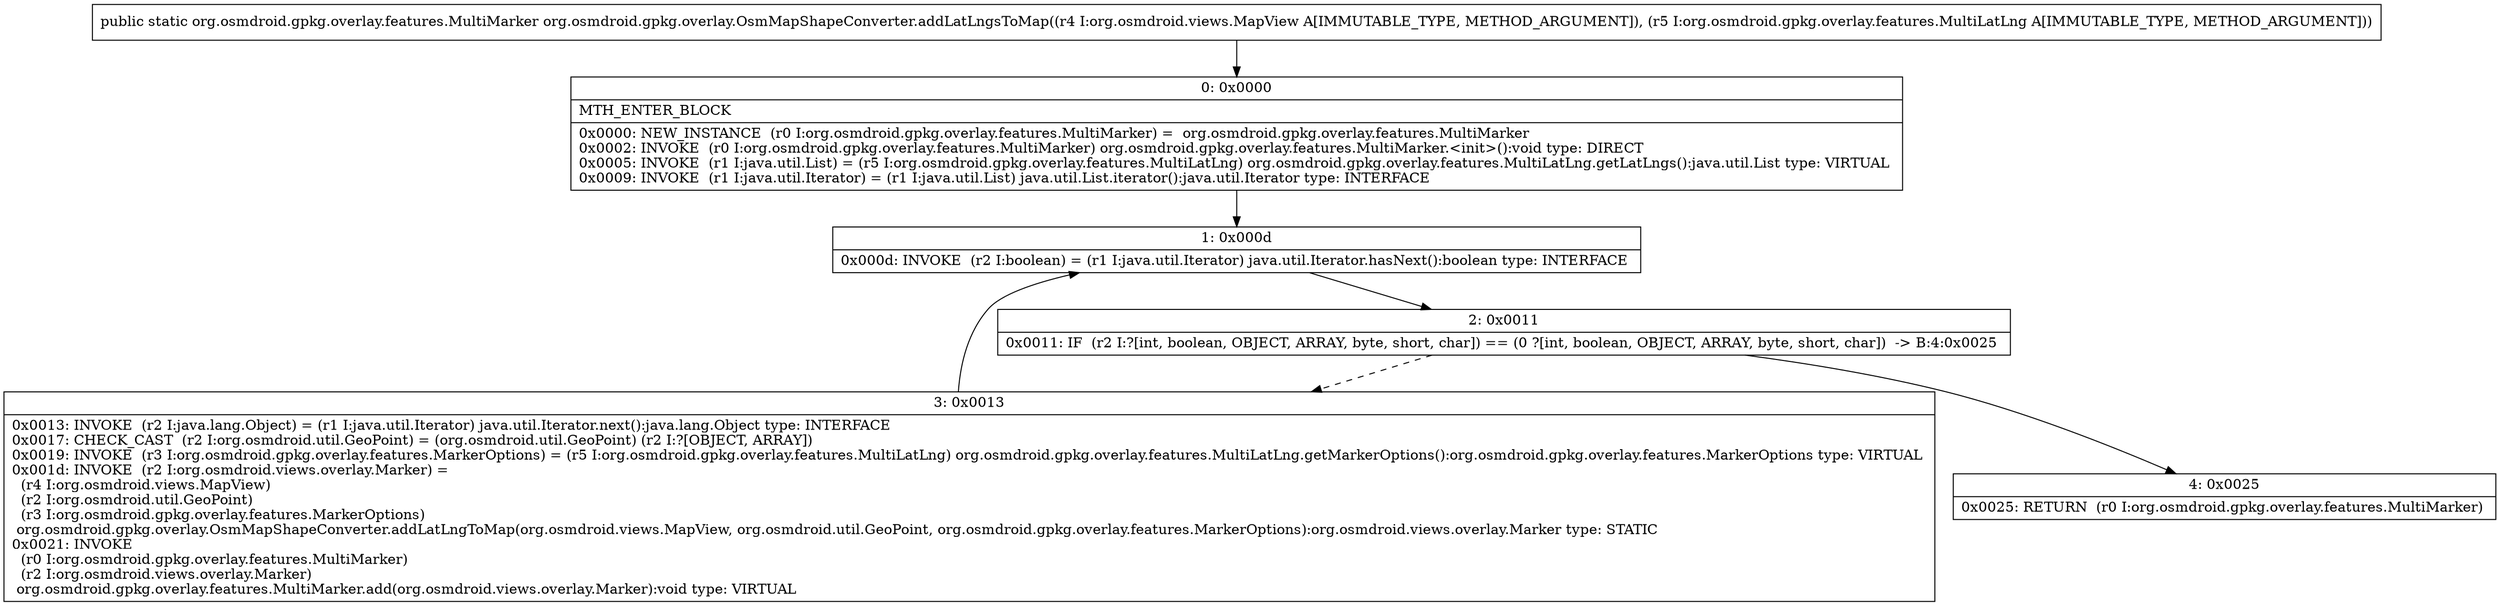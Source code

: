 digraph "CFG fororg.osmdroid.gpkg.overlay.OsmMapShapeConverter.addLatLngsToMap(Lorg\/osmdroid\/views\/MapView;Lorg\/osmdroid\/gpkg\/overlay\/features\/MultiLatLng;)Lorg\/osmdroid\/gpkg\/overlay\/features\/MultiMarker;" {
Node_0 [shape=record,label="{0\:\ 0x0000|MTH_ENTER_BLOCK\l|0x0000: NEW_INSTANCE  (r0 I:org.osmdroid.gpkg.overlay.features.MultiMarker) =  org.osmdroid.gpkg.overlay.features.MultiMarker \l0x0002: INVOKE  (r0 I:org.osmdroid.gpkg.overlay.features.MultiMarker) org.osmdroid.gpkg.overlay.features.MultiMarker.\<init\>():void type: DIRECT \l0x0005: INVOKE  (r1 I:java.util.List) = (r5 I:org.osmdroid.gpkg.overlay.features.MultiLatLng) org.osmdroid.gpkg.overlay.features.MultiLatLng.getLatLngs():java.util.List type: VIRTUAL \l0x0009: INVOKE  (r1 I:java.util.Iterator) = (r1 I:java.util.List) java.util.List.iterator():java.util.Iterator type: INTERFACE \l}"];
Node_1 [shape=record,label="{1\:\ 0x000d|0x000d: INVOKE  (r2 I:boolean) = (r1 I:java.util.Iterator) java.util.Iterator.hasNext():boolean type: INTERFACE \l}"];
Node_2 [shape=record,label="{2\:\ 0x0011|0x0011: IF  (r2 I:?[int, boolean, OBJECT, ARRAY, byte, short, char]) == (0 ?[int, boolean, OBJECT, ARRAY, byte, short, char])  \-\> B:4:0x0025 \l}"];
Node_3 [shape=record,label="{3\:\ 0x0013|0x0013: INVOKE  (r2 I:java.lang.Object) = (r1 I:java.util.Iterator) java.util.Iterator.next():java.lang.Object type: INTERFACE \l0x0017: CHECK_CAST  (r2 I:org.osmdroid.util.GeoPoint) = (org.osmdroid.util.GeoPoint) (r2 I:?[OBJECT, ARRAY]) \l0x0019: INVOKE  (r3 I:org.osmdroid.gpkg.overlay.features.MarkerOptions) = (r5 I:org.osmdroid.gpkg.overlay.features.MultiLatLng) org.osmdroid.gpkg.overlay.features.MultiLatLng.getMarkerOptions():org.osmdroid.gpkg.overlay.features.MarkerOptions type: VIRTUAL \l0x001d: INVOKE  (r2 I:org.osmdroid.views.overlay.Marker) = \l  (r4 I:org.osmdroid.views.MapView)\l  (r2 I:org.osmdroid.util.GeoPoint)\l  (r3 I:org.osmdroid.gpkg.overlay.features.MarkerOptions)\l org.osmdroid.gpkg.overlay.OsmMapShapeConverter.addLatLngToMap(org.osmdroid.views.MapView, org.osmdroid.util.GeoPoint, org.osmdroid.gpkg.overlay.features.MarkerOptions):org.osmdroid.views.overlay.Marker type: STATIC \l0x0021: INVOKE  \l  (r0 I:org.osmdroid.gpkg.overlay.features.MultiMarker)\l  (r2 I:org.osmdroid.views.overlay.Marker)\l org.osmdroid.gpkg.overlay.features.MultiMarker.add(org.osmdroid.views.overlay.Marker):void type: VIRTUAL \l}"];
Node_4 [shape=record,label="{4\:\ 0x0025|0x0025: RETURN  (r0 I:org.osmdroid.gpkg.overlay.features.MultiMarker) \l}"];
MethodNode[shape=record,label="{public static org.osmdroid.gpkg.overlay.features.MultiMarker org.osmdroid.gpkg.overlay.OsmMapShapeConverter.addLatLngsToMap((r4 I:org.osmdroid.views.MapView A[IMMUTABLE_TYPE, METHOD_ARGUMENT]), (r5 I:org.osmdroid.gpkg.overlay.features.MultiLatLng A[IMMUTABLE_TYPE, METHOD_ARGUMENT])) }"];
MethodNode -> Node_0;
Node_0 -> Node_1;
Node_1 -> Node_2;
Node_2 -> Node_3[style=dashed];
Node_2 -> Node_4;
Node_3 -> Node_1;
}

